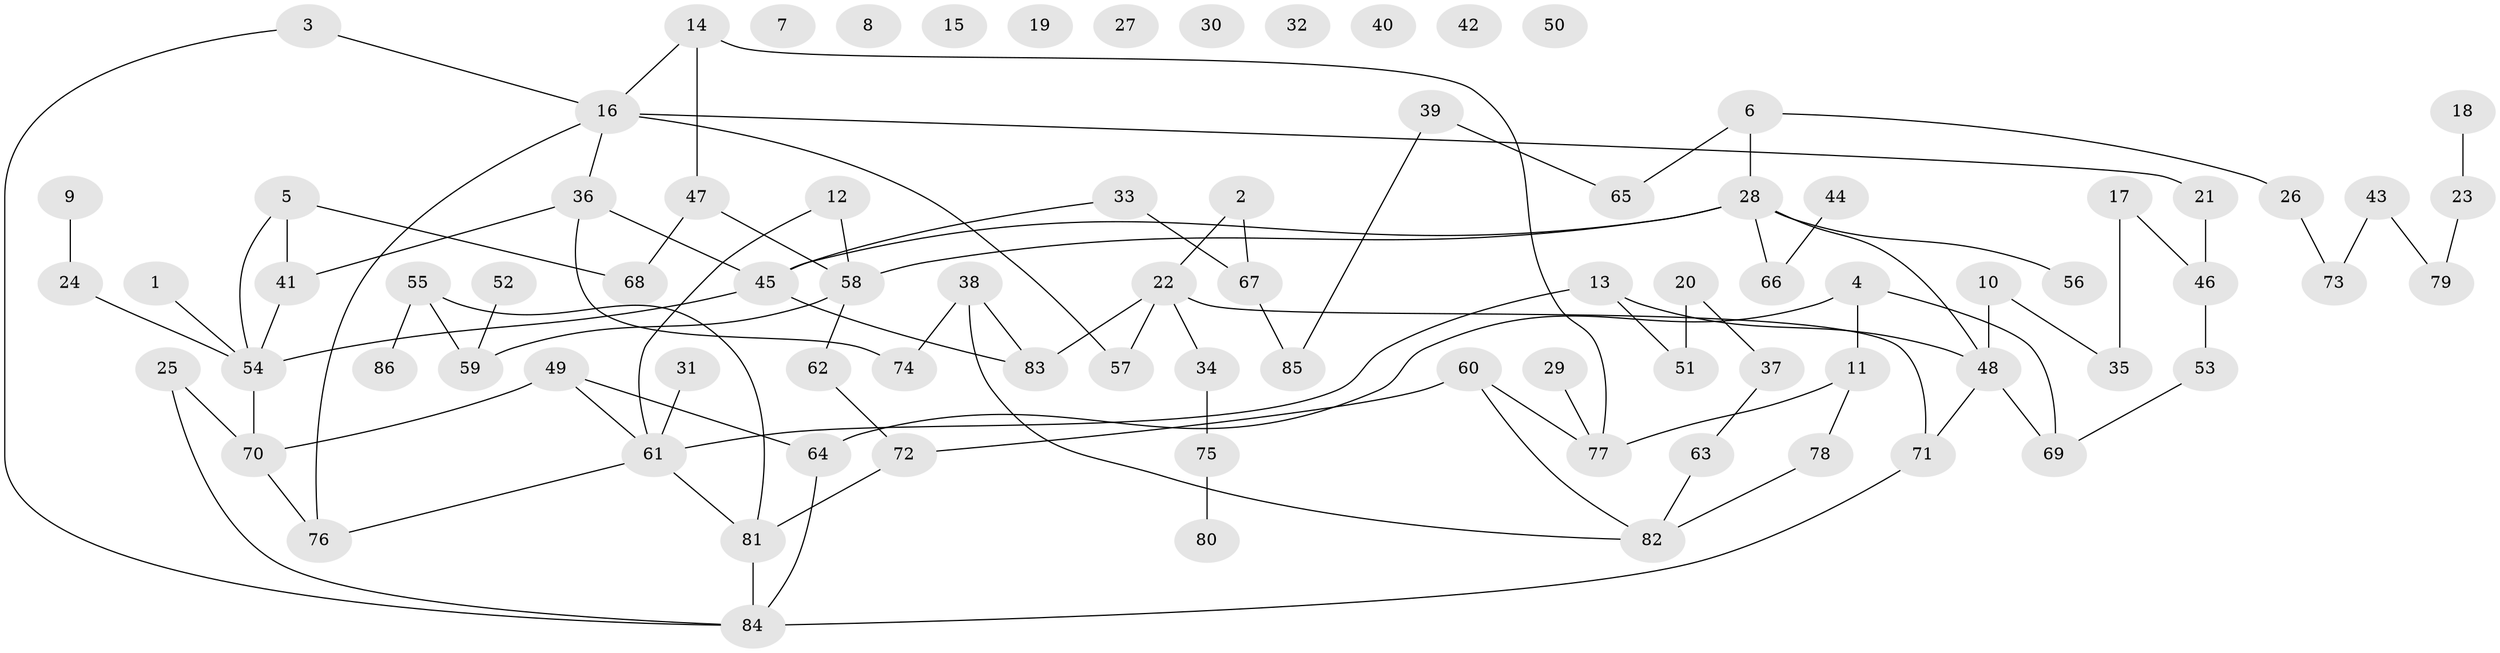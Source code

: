 // coarse degree distribution, {5: 0.1, 2: 0.2833333333333333, 6: 0.06666666666666667, 3: 0.15, 0: 0.16666666666666666, 1: 0.15, 4: 0.05, 9: 0.016666666666666666, 7: 0.016666666666666666}
// Generated by graph-tools (version 1.1) at 2025/23/03/03/25 07:23:24]
// undirected, 86 vertices, 102 edges
graph export_dot {
graph [start="1"]
  node [color=gray90,style=filled];
  1;
  2;
  3;
  4;
  5;
  6;
  7;
  8;
  9;
  10;
  11;
  12;
  13;
  14;
  15;
  16;
  17;
  18;
  19;
  20;
  21;
  22;
  23;
  24;
  25;
  26;
  27;
  28;
  29;
  30;
  31;
  32;
  33;
  34;
  35;
  36;
  37;
  38;
  39;
  40;
  41;
  42;
  43;
  44;
  45;
  46;
  47;
  48;
  49;
  50;
  51;
  52;
  53;
  54;
  55;
  56;
  57;
  58;
  59;
  60;
  61;
  62;
  63;
  64;
  65;
  66;
  67;
  68;
  69;
  70;
  71;
  72;
  73;
  74;
  75;
  76;
  77;
  78;
  79;
  80;
  81;
  82;
  83;
  84;
  85;
  86;
  1 -- 54;
  2 -- 22;
  2 -- 67;
  3 -- 16;
  3 -- 84;
  4 -- 11;
  4 -- 64;
  4 -- 69;
  5 -- 41;
  5 -- 54;
  5 -- 68;
  6 -- 26;
  6 -- 28;
  6 -- 65;
  9 -- 24;
  10 -- 35;
  10 -- 48;
  11 -- 77;
  11 -- 78;
  12 -- 58;
  12 -- 61;
  13 -- 48;
  13 -- 51;
  13 -- 61;
  14 -- 16;
  14 -- 47;
  14 -- 77;
  16 -- 21;
  16 -- 36;
  16 -- 57;
  16 -- 76;
  17 -- 35;
  17 -- 46;
  18 -- 23;
  20 -- 37;
  20 -- 51;
  21 -- 46;
  22 -- 34;
  22 -- 57;
  22 -- 71;
  22 -- 83;
  23 -- 79;
  24 -- 54;
  25 -- 70;
  25 -- 84;
  26 -- 73;
  28 -- 45;
  28 -- 48;
  28 -- 56;
  28 -- 58;
  28 -- 66;
  29 -- 77;
  31 -- 61;
  33 -- 45;
  33 -- 67;
  34 -- 75;
  36 -- 41;
  36 -- 45;
  36 -- 74;
  37 -- 63;
  38 -- 74;
  38 -- 82;
  38 -- 83;
  39 -- 65;
  39 -- 85;
  41 -- 54;
  43 -- 73;
  43 -- 79;
  44 -- 66;
  45 -- 54;
  45 -- 83;
  46 -- 53;
  47 -- 58;
  47 -- 68;
  48 -- 69;
  48 -- 71;
  49 -- 61;
  49 -- 64;
  49 -- 70;
  52 -- 59;
  53 -- 69;
  54 -- 70;
  55 -- 59;
  55 -- 81;
  55 -- 86;
  58 -- 59;
  58 -- 62;
  60 -- 72;
  60 -- 77;
  60 -- 82;
  61 -- 76;
  61 -- 81;
  62 -- 72;
  63 -- 82;
  64 -- 84;
  67 -- 85;
  70 -- 76;
  71 -- 84;
  72 -- 81;
  75 -- 80;
  78 -- 82;
  81 -- 84;
}
